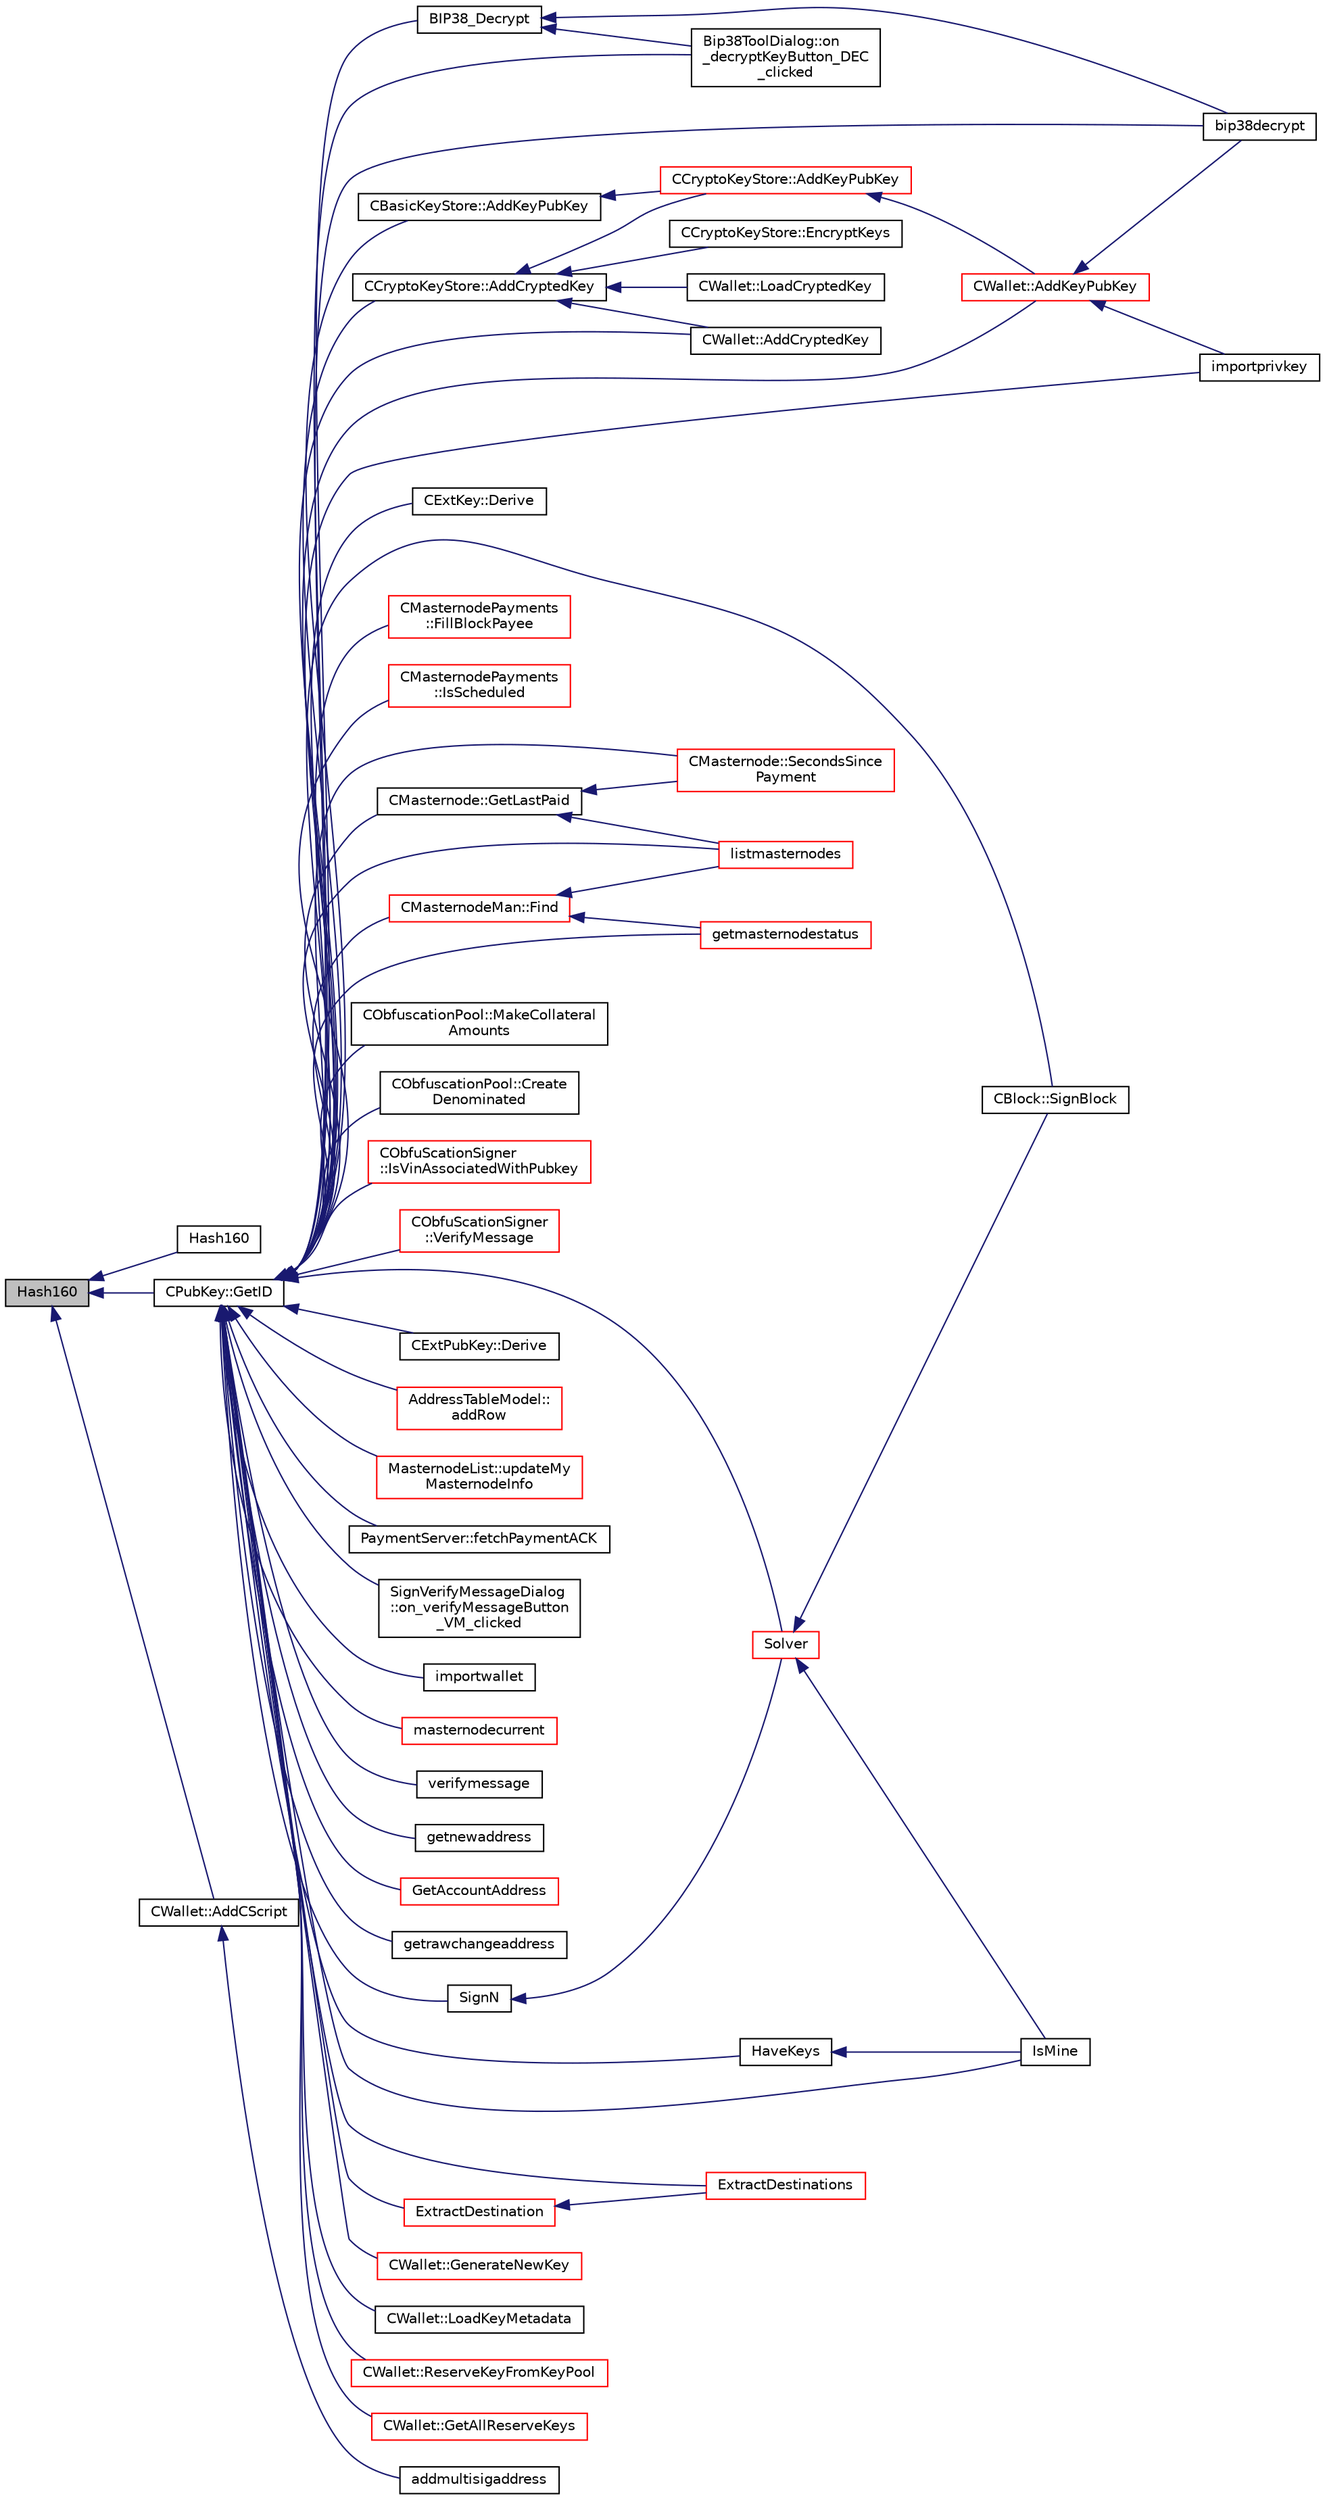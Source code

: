 digraph "Hash160"
{
  edge [fontname="Helvetica",fontsize="10",labelfontname="Helvetica",labelfontsize="10"];
  node [fontname="Helvetica",fontsize="10",shape=record];
  rankdir="LR";
  Node340 [label="Hash160",height=0.2,width=0.4,color="black", fillcolor="grey75", style="filled", fontcolor="black"];
  Node340 -> Node341 [dir="back",color="midnightblue",fontsize="10",style="solid",fontname="Helvetica"];
  Node341 [label="Hash160",height=0.2,width=0.4,color="black", fillcolor="white", style="filled",URL="$hash_8h.html#a78eccd4352c5377b614ad3f5a1b5b223",tooltip="Compute the 160-bit hash of a vector. "];
  Node340 -> Node342 [dir="back",color="midnightblue",fontsize="10",style="solid",fontname="Helvetica"];
  Node342 [label="CPubKey::GetID",height=0.2,width=0.4,color="black", fillcolor="white", style="filled",URL="$class_c_pub_key.html#a2675f7e6f72eff68e7a5227289feb021",tooltip="Get the KeyID of this public key (hash of its serialization) "];
  Node342 -> Node343 [dir="back",color="midnightblue",fontsize="10",style="solid",fontname="Helvetica"];
  Node343 [label="BIP38_Decrypt",height=0.2,width=0.4,color="black", fillcolor="white", style="filled",URL="$bip38_8h.html#a3a8abd78d8750c4c7622d7acd3815743"];
  Node343 -> Node344 [dir="back",color="midnightblue",fontsize="10",style="solid",fontname="Helvetica"];
  Node344 [label="Bip38ToolDialog::on\l_decryptKeyButton_DEC\l_clicked",height=0.2,width=0.4,color="black", fillcolor="white", style="filled",URL="$class_bip38_tool_dialog.html#a7675f3df0cc4dc22a100052a5b099191"];
  Node343 -> Node345 [dir="back",color="midnightblue",fontsize="10",style="solid",fontname="Helvetica"];
  Node345 [label="bip38decrypt",height=0.2,width=0.4,color="black", fillcolor="white", style="filled",URL="$rpcdump_8cpp.html#a64a0e2e87f6d741efd662ac94080159d"];
  Node342 -> Node346 [dir="back",color="midnightblue",fontsize="10",style="solid",fontname="Helvetica"];
  Node346 [label="CCryptoKeyStore::AddCryptedKey",height=0.2,width=0.4,color="black", fillcolor="white", style="filled",URL="$class_c_crypto_key_store.html#a9f4d2df95008205b2b9784c5f0e8e12b"];
  Node346 -> Node347 [dir="back",color="midnightblue",fontsize="10",style="solid",fontname="Helvetica"];
  Node347 [label="CCryptoKeyStore::AddKeyPubKey",height=0.2,width=0.4,color="red", fillcolor="white", style="filled",URL="$class_c_crypto_key_store.html#a340109b8673267676a34664a76ed3274",tooltip="Add a key to the store. "];
  Node347 -> Node348 [dir="back",color="midnightblue",fontsize="10",style="solid",fontname="Helvetica"];
  Node348 [label="CWallet::AddKeyPubKey",height=0.2,width=0.4,color="red", fillcolor="white", style="filled",URL="$group__map_wallet.html#ga3240da36cd717146296969227a3e0bd5",tooltip="Adds a key to the store, and saves it to disk. "];
  Node348 -> Node350 [dir="back",color="midnightblue",fontsize="10",style="solid",fontname="Helvetica"];
  Node350 [label="importprivkey",height=0.2,width=0.4,color="black", fillcolor="white", style="filled",URL="$rpcdump_8cpp.html#a3a6fdb974fce01220a895393d444e981"];
  Node348 -> Node345 [dir="back",color="midnightblue",fontsize="10",style="solid",fontname="Helvetica"];
  Node346 -> Node352 [dir="back",color="midnightblue",fontsize="10",style="solid",fontname="Helvetica"];
  Node352 [label="CCryptoKeyStore::EncryptKeys",height=0.2,width=0.4,color="black", fillcolor="white", style="filled",URL="$class_c_crypto_key_store.html#a8c0f6b63fb04193df16243c4459b7c61",tooltip="will encrypt previously unencrypted keys "];
  Node346 -> Node353 [dir="back",color="midnightblue",fontsize="10",style="solid",fontname="Helvetica"];
  Node353 [label="CWallet::AddCryptedKey",height=0.2,width=0.4,color="black", fillcolor="white", style="filled",URL="$group__map_wallet.html#ga3e90096a903d49cd751f05fcdb7692ce",tooltip="Adds an encrypted key to the store, and saves it to disk. "];
  Node346 -> Node354 [dir="back",color="midnightblue",fontsize="10",style="solid",fontname="Helvetica"];
  Node354 [label="CWallet::LoadCryptedKey",height=0.2,width=0.4,color="black", fillcolor="white", style="filled",URL="$group__map_wallet.html#ga01fbd78238d4ef833d059f12a7e8ac9f",tooltip="Adds an encrypted key to the store, without saving it to disk (used by LoadWallet) ..."];
  Node342 -> Node355 [dir="back",color="midnightblue",fontsize="10",style="solid",fontname="Helvetica"];
  Node355 [label="CExtKey::Derive",height=0.2,width=0.4,color="black", fillcolor="white", style="filled",URL="$struct_c_ext_key.html#a589df63664c6d12bfe071b747a245b1d"];
  Node342 -> Node356 [dir="back",color="midnightblue",fontsize="10",style="solid",fontname="Helvetica"];
  Node356 [label="CBasicKeyStore::AddKeyPubKey",height=0.2,width=0.4,color="black", fillcolor="white", style="filled",URL="$class_c_basic_key_store.html#acc2e33f319de88e88f86b0dc79bdcb65",tooltip="Add a key to the store. "];
  Node356 -> Node347 [dir="back",color="midnightblue",fontsize="10",style="solid",fontname="Helvetica"];
  Node342 -> Node357 [dir="back",color="midnightblue",fontsize="10",style="solid",fontname="Helvetica"];
  Node357 [label="CMasternodePayments\l::FillBlockPayee",height=0.2,width=0.4,color="red", fillcolor="white", style="filled",URL="$class_c_masternode_payments.html#a459bf2e3a7e56743663026fd8f6d768d"];
  Node342 -> Node359 [dir="back",color="midnightblue",fontsize="10",style="solid",fontname="Helvetica"];
  Node359 [label="CMasternodePayments\l::IsScheduled",height=0.2,width=0.4,color="red", fillcolor="white", style="filled",URL="$class_c_masternode_payments.html#ae7b481b02b86b14946497bb21e375f1a"];
  Node342 -> Node363 [dir="back",color="midnightblue",fontsize="10",style="solid",fontname="Helvetica"];
  Node363 [label="CMasternode::SecondsSince\lPayment",height=0.2,width=0.4,color="red", fillcolor="white", style="filled",URL="$class_c_masternode.html#a7579b584c45fe164b39a3adc15f1ebe9"];
  Node342 -> Node364 [dir="back",color="midnightblue",fontsize="10",style="solid",fontname="Helvetica"];
  Node364 [label="CMasternode::GetLastPaid",height=0.2,width=0.4,color="black", fillcolor="white", style="filled",URL="$class_c_masternode.html#a303e8288ffe803c68d8cc31224a35cdd"];
  Node364 -> Node363 [dir="back",color="midnightblue",fontsize="10",style="solid",fontname="Helvetica"];
  Node364 -> Node365 [dir="back",color="midnightblue",fontsize="10",style="solid",fontname="Helvetica"];
  Node365 [label="listmasternodes",height=0.2,width=0.4,color="red", fillcolor="white", style="filled",URL="$rpcmasternode_8cpp.html#a7670cc32a8bffbd99760becd8d33357a"];
  Node342 -> Node366 [dir="back",color="midnightblue",fontsize="10",style="solid",fontname="Helvetica"];
  Node366 [label="CMasternodeMan::Find",height=0.2,width=0.4,color="red", fillcolor="white", style="filled",URL="$class_c_masternode_man.html#a3d34836c6992d29c485ba94a0c1e0ae6",tooltip="Find an entry. "];
  Node366 -> Node365 [dir="back",color="midnightblue",fontsize="10",style="solid",fontname="Helvetica"];
  Node366 -> Node397 [dir="back",color="midnightblue",fontsize="10",style="solid",fontname="Helvetica"];
  Node397 [label="getmasternodestatus",height=0.2,width=0.4,color="red", fillcolor="white", style="filled",URL="$rpcmasternode_8cpp.html#abef23ff79746db353d81f356e3fe938e"];
  Node342 -> Node399 [dir="back",color="midnightblue",fontsize="10",style="solid",fontname="Helvetica"];
  Node399 [label="CObfuscationPool::MakeCollateral\lAmounts",height=0.2,width=0.4,color="black", fillcolor="white", style="filled",URL="$class_c_obfuscation_pool.html#a7496f4e868d633d45b9c92af0cc56ac5",tooltip="Split up large inputs or make fee sized inputs. "];
  Node342 -> Node400 [dir="back",color="midnightblue",fontsize="10",style="solid",fontname="Helvetica"];
  Node400 [label="CObfuscationPool::Create\lDenominated",height=0.2,width=0.4,color="black", fillcolor="white", style="filled",URL="$class_c_obfuscation_pool.html#a95e6023ca617da294132311b30179c55"];
  Node342 -> Node401 [dir="back",color="midnightblue",fontsize="10",style="solid",fontname="Helvetica"];
  Node401 [label="CObfuScationSigner\l::IsVinAssociatedWithPubkey",height=0.2,width=0.4,color="red", fillcolor="white", style="filled",URL="$class_c_obfu_scation_signer.html#ae52356535949db63ac24a3815c0ca117",tooltip="Is the inputs associated with this public key? (and there is 10000 DIV - checking if valid masternode..."];
  Node342 -> Node403 [dir="back",color="midnightblue",fontsize="10",style="solid",fontname="Helvetica"];
  Node403 [label="CObfuScationSigner\l::VerifyMessage",height=0.2,width=0.4,color="red", fillcolor="white", style="filled",URL="$class_c_obfu_scation_signer.html#aaf770086b8defa6568da76bee8fb5269",tooltip="Verify the message, returns true if succcessful. "];
  Node342 -> Node418 [dir="back",color="midnightblue",fontsize="10",style="solid",fontname="Helvetica"];
  Node418 [label="CBlock::SignBlock",height=0.2,width=0.4,color="black", fillcolor="white", style="filled",URL="$class_c_block.html#a9bb6e84becb89ae53a2251d28732420c"];
  Node342 -> Node419 [dir="back",color="midnightblue",fontsize="10",style="solid",fontname="Helvetica"];
  Node419 [label="CExtPubKey::Derive",height=0.2,width=0.4,color="black", fillcolor="white", style="filled",URL="$struct_c_ext_pub_key.html#a2dae8fcc00b9617589dd0b1444f95ec8"];
  Node342 -> Node420 [dir="back",color="midnightblue",fontsize="10",style="solid",fontname="Helvetica"];
  Node420 [label="AddressTableModel::\laddRow",height=0.2,width=0.4,color="red", fillcolor="white", style="filled",URL="$class_address_table_model.html#aa72edd2a093a6e9318639d69d3a23488"];
  Node342 -> Node344 [dir="back",color="midnightblue",fontsize="10",style="solid",fontname="Helvetica"];
  Node342 -> Node425 [dir="back",color="midnightblue",fontsize="10",style="solid",fontname="Helvetica"];
  Node425 [label="MasternodeList::updateMy\lMasternodeInfo",height=0.2,width=0.4,color="red", fillcolor="white", style="filled",URL="$class_masternode_list.html#aab24be7fcf713ad32d557e163cbd3d8d"];
  Node342 -> Node426 [dir="back",color="midnightblue",fontsize="10",style="solid",fontname="Helvetica"];
  Node426 [label="PaymentServer::fetchPaymentACK",height=0.2,width=0.4,color="black", fillcolor="white", style="filled",URL="$class_payment_server.html#ab846f9e8778e5cc878b644133e8628f1"];
  Node342 -> Node427 [dir="back",color="midnightblue",fontsize="10",style="solid",fontname="Helvetica"];
  Node427 [label="SignVerifyMessageDialog\l::on_verifyMessageButton\l_VM_clicked",height=0.2,width=0.4,color="black", fillcolor="white", style="filled",URL="$class_sign_verify_message_dialog.html#ae37dec200b27f23c409221511447ae1e"];
  Node342 -> Node350 [dir="back",color="midnightblue",fontsize="10",style="solid",fontname="Helvetica"];
  Node342 -> Node428 [dir="back",color="midnightblue",fontsize="10",style="solid",fontname="Helvetica"];
  Node428 [label="importwallet",height=0.2,width=0.4,color="black", fillcolor="white", style="filled",URL="$rpcdump_8cpp.html#a2566d5c9dd1938b74e70398cdb3ac5c1"];
  Node342 -> Node345 [dir="back",color="midnightblue",fontsize="10",style="solid",fontname="Helvetica"];
  Node342 -> Node365 [dir="back",color="midnightblue",fontsize="10",style="solid",fontname="Helvetica"];
  Node342 -> Node429 [dir="back",color="midnightblue",fontsize="10",style="solid",fontname="Helvetica"];
  Node429 [label="masternodecurrent",height=0.2,width=0.4,color="red", fillcolor="white", style="filled",URL="$rpcmasternode_8cpp.html#a12991e9d740341923f120e5be868ac1b"];
  Node342 -> Node397 [dir="back",color="midnightblue",fontsize="10",style="solid",fontname="Helvetica"];
  Node342 -> Node430 [dir="back",color="midnightblue",fontsize="10",style="solid",fontname="Helvetica"];
  Node430 [label="verifymessage",height=0.2,width=0.4,color="black", fillcolor="white", style="filled",URL="$rpcmisc_8cpp.html#ad8fce781dfd9dfd4866bba2a4589141a"];
  Node342 -> Node431 [dir="back",color="midnightblue",fontsize="10",style="solid",fontname="Helvetica"];
  Node431 [label="getnewaddress",height=0.2,width=0.4,color="black", fillcolor="white", style="filled",URL="$rpcwallet_8cpp.html#aead824d845d670fbd8f187ebd4f9a535"];
  Node342 -> Node432 [dir="back",color="midnightblue",fontsize="10",style="solid",fontname="Helvetica"];
  Node432 [label="GetAccountAddress",height=0.2,width=0.4,color="red", fillcolor="white", style="filled",URL="$rpcwallet_8cpp.html#aa3d9baf7a6fc6c9f0a08ec861ca52f59"];
  Node342 -> Node435 [dir="back",color="midnightblue",fontsize="10",style="solid",fontname="Helvetica"];
  Node435 [label="getrawchangeaddress",height=0.2,width=0.4,color="black", fillcolor="white", style="filled",URL="$rpcwallet_8cpp.html#ae71809202b4dcc13d2034c5c72af34da"];
  Node342 -> Node436 [dir="back",color="midnightblue",fontsize="10",style="solid",fontname="Helvetica"];
  Node436 [label="SignN",height=0.2,width=0.4,color="black", fillcolor="white", style="filled",URL="$sign_8cpp.html#a2230b054e152c344e60125bf7f994473"];
  Node436 -> Node437 [dir="back",color="midnightblue",fontsize="10",style="solid",fontname="Helvetica"];
  Node437 [label="Solver",height=0.2,width=0.4,color="red", fillcolor="white", style="filled",URL="$sign_8cpp.html#a8e31b29d5a654a570c493f7aa9c3abd9",tooltip="Sign scriptPubKey with private keys stored in keystore, given transaction hash and hash type..."];
  Node437 -> Node418 [dir="back",color="midnightblue",fontsize="10",style="solid",fontname="Helvetica"];
  Node437 -> Node447 [dir="back",color="midnightblue",fontsize="10",style="solid",fontname="Helvetica"];
  Node447 [label="IsMine",height=0.2,width=0.4,color="black", fillcolor="white", style="filled",URL="$wallet__ismine_8h.html#ae1531a999ac1bfa59d70cfc984f1266b"];
  Node342 -> Node437 [dir="back",color="midnightblue",fontsize="10",style="solid",fontname="Helvetica"];
  Node342 -> Node448 [dir="back",color="midnightblue",fontsize="10",style="solid",fontname="Helvetica"];
  Node448 [label="ExtractDestination",height=0.2,width=0.4,color="red", fillcolor="white", style="filled",URL="$standard_8h.html#a951f7e601746ae076afdf3169ecca2fc"];
  Node448 -> Node515 [dir="back",color="midnightblue",fontsize="10",style="solid",fontname="Helvetica"];
  Node515 [label="ExtractDestinations",height=0.2,width=0.4,color="red", fillcolor="white", style="filled",URL="$standard_8h.html#a49e36ddce090cc66aba405c0755c8be7"];
  Node342 -> Node515 [dir="back",color="midnightblue",fontsize="10",style="solid",fontname="Helvetica"];
  Node342 -> Node544 [dir="back",color="midnightblue",fontsize="10",style="solid",fontname="Helvetica"];
  Node544 [label="CWallet::GenerateNewKey",height=0.2,width=0.4,color="red", fillcolor="white", style="filled",URL="$group__map_wallet.html#ga061fe7f54f80ec40f856b3e6365c2f4a"];
  Node342 -> Node348 [dir="back",color="midnightblue",fontsize="10",style="solid",fontname="Helvetica"];
  Node342 -> Node353 [dir="back",color="midnightblue",fontsize="10",style="solid",fontname="Helvetica"];
  Node342 -> Node554 [dir="back",color="midnightblue",fontsize="10",style="solid",fontname="Helvetica"];
  Node554 [label="CWallet::LoadKeyMetadata",height=0.2,width=0.4,color="black", fillcolor="white", style="filled",URL="$group__map_wallet.html#ga21e6580474514f838dfe1446890085a4",tooltip="Load metadata (used by LoadWallet) "];
  Node342 -> Node549 [dir="back",color="midnightblue",fontsize="10",style="solid",fontname="Helvetica"];
  Node549 [label="CWallet::ReserveKeyFromKeyPool",height=0.2,width=0.4,color="red", fillcolor="white", style="filled",URL="$group___actions.html#ga9921854840668a1856998f041177dd2b"];
  Node342 -> Node555 [dir="back",color="midnightblue",fontsize="10",style="solid",fontname="Helvetica"];
  Node555 [label="CWallet::GetAllReserveKeys",height=0.2,width=0.4,color="red", fillcolor="white", style="filled",URL="$group___actions.html#gaa182f6de943295062748ab42e64c9203"];
  Node342 -> Node556 [dir="back",color="midnightblue",fontsize="10",style="solid",fontname="Helvetica"];
  Node556 [label="HaveKeys",height=0.2,width=0.4,color="black", fillcolor="white", style="filled",URL="$wallet__ismine_8cpp.html#a825478fbb9e96130529467ab5e16047e"];
  Node556 -> Node447 [dir="back",color="midnightblue",fontsize="10",style="solid",fontname="Helvetica"];
  Node342 -> Node447 [dir="back",color="midnightblue",fontsize="10",style="solid",fontname="Helvetica"];
  Node340 -> Node557 [dir="back",color="midnightblue",fontsize="10",style="solid",fontname="Helvetica"];
  Node557 [label="CWallet::AddCScript",height=0.2,width=0.4,color="black", fillcolor="white", style="filled",URL="$group__map_wallet.html#gad7edacad1c926bc4b7fe0dc1be95ce31",tooltip="Support for BIP 0013 : see https://github.com/bitcoin/bips/blob/master/bip-0013.mediawiki. "];
  Node557 -> Node558 [dir="back",color="midnightblue",fontsize="10",style="solid",fontname="Helvetica"];
  Node558 [label="addmultisigaddress",height=0.2,width=0.4,color="black", fillcolor="white", style="filled",URL="$rpcwallet_8cpp.html#a01e8a83cbd4209f10c71719383d7ca2d"];
}
